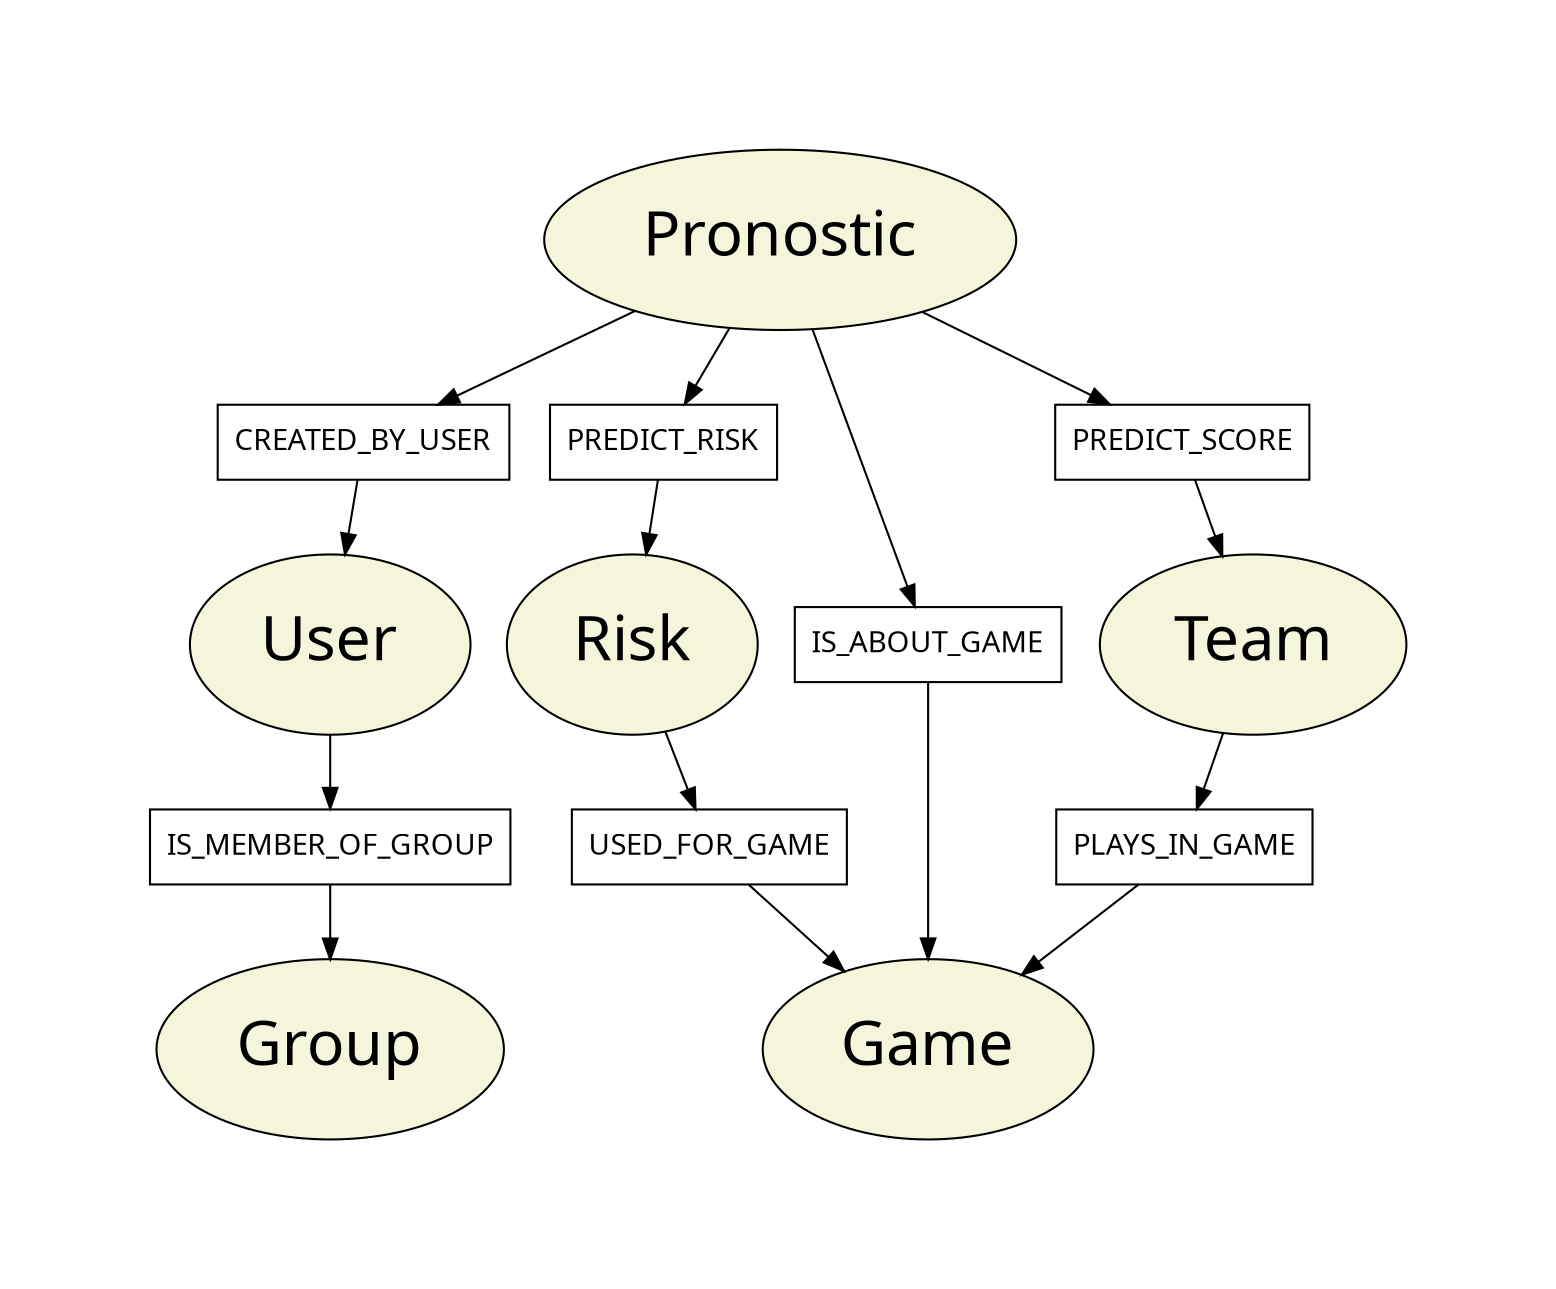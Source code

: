 digraph G {
    graph [pad="1,1"];
    {
        User [shape=ellipse, fillcolor=beige style=filled, margin="0.2,0.2", fontsize="30", fontname=sansserif]
        Group [shape=ellipse, fillcolor=beige style=filled, margin="0.2,0.2", fontsize="30", fontname=sansserif]
        Pronostic [shape=ellipse, fillcolor=beige style=filled, margin="0.2,0.2", fontsize="30", fontname=sansserif]
        Risk [shape=ellipse, fillcolor=beige style=filled, margin="0.2,0.2", fontsize="30", fontname=sansserif]
        Game [shape=ellipse, fillcolor=beige style=filled, margin="0.2,0.2", fontsize="30", fontname=sansserif]
        Team [shape=ellipse, fillcolor=beige style=filled, margin="0.2,0.2", fontsize="30", fontname=sansserif]
        IS_MEMBER_OF_GROUP [shape=rect, fontname=sansserif]
        CREATED_BY_USER [shape=rect, fontname=sansserif]
        PREDICT_RISK [shape=rect, fontname=sansserif]
        USED_FOR_GAME [shape=rect, fontname=sansserif]
        IS_ABOUT_GAME [shape=rect, fontname=sansserif]
        PREDICT_SCORE [shape=rect, fontname=sansserif]
        PLAYS_IN_GAME [shape=rect, fontname=sansserif]
    }
    User -> IS_MEMBER_OF_GROUP -> Group;
    Pronostic -> CREATED_BY_USER -> User;
    Pronostic -> PREDICT_RISK -> Risk;
    Pronostic -> IS_ABOUT_GAME -> Game;
    Pronostic -> PREDICT_SCORE -> Team;
    Risk -> USED_FOR_GAME -> Game;
    Team -> PLAYS_IN_GAME -> Game;
}